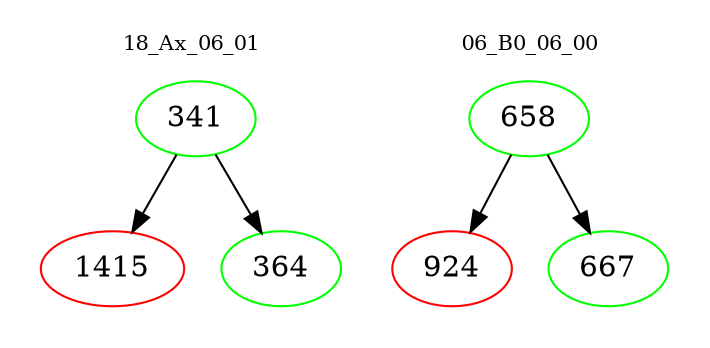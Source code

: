 digraph{
subgraph cluster_0 {
color = white
label = "18_Ax_06_01";
fontsize=10;
T0_341 [label="341", color="green"]
T0_341 -> T0_1415 [color="black"]
T0_1415 [label="1415", color="red"]
T0_341 -> T0_364 [color="black"]
T0_364 [label="364", color="green"]
}
subgraph cluster_1 {
color = white
label = "06_B0_06_00";
fontsize=10;
T1_658 [label="658", color="green"]
T1_658 -> T1_924 [color="black"]
T1_924 [label="924", color="red"]
T1_658 -> T1_667 [color="black"]
T1_667 [label="667", color="green"]
}
}
